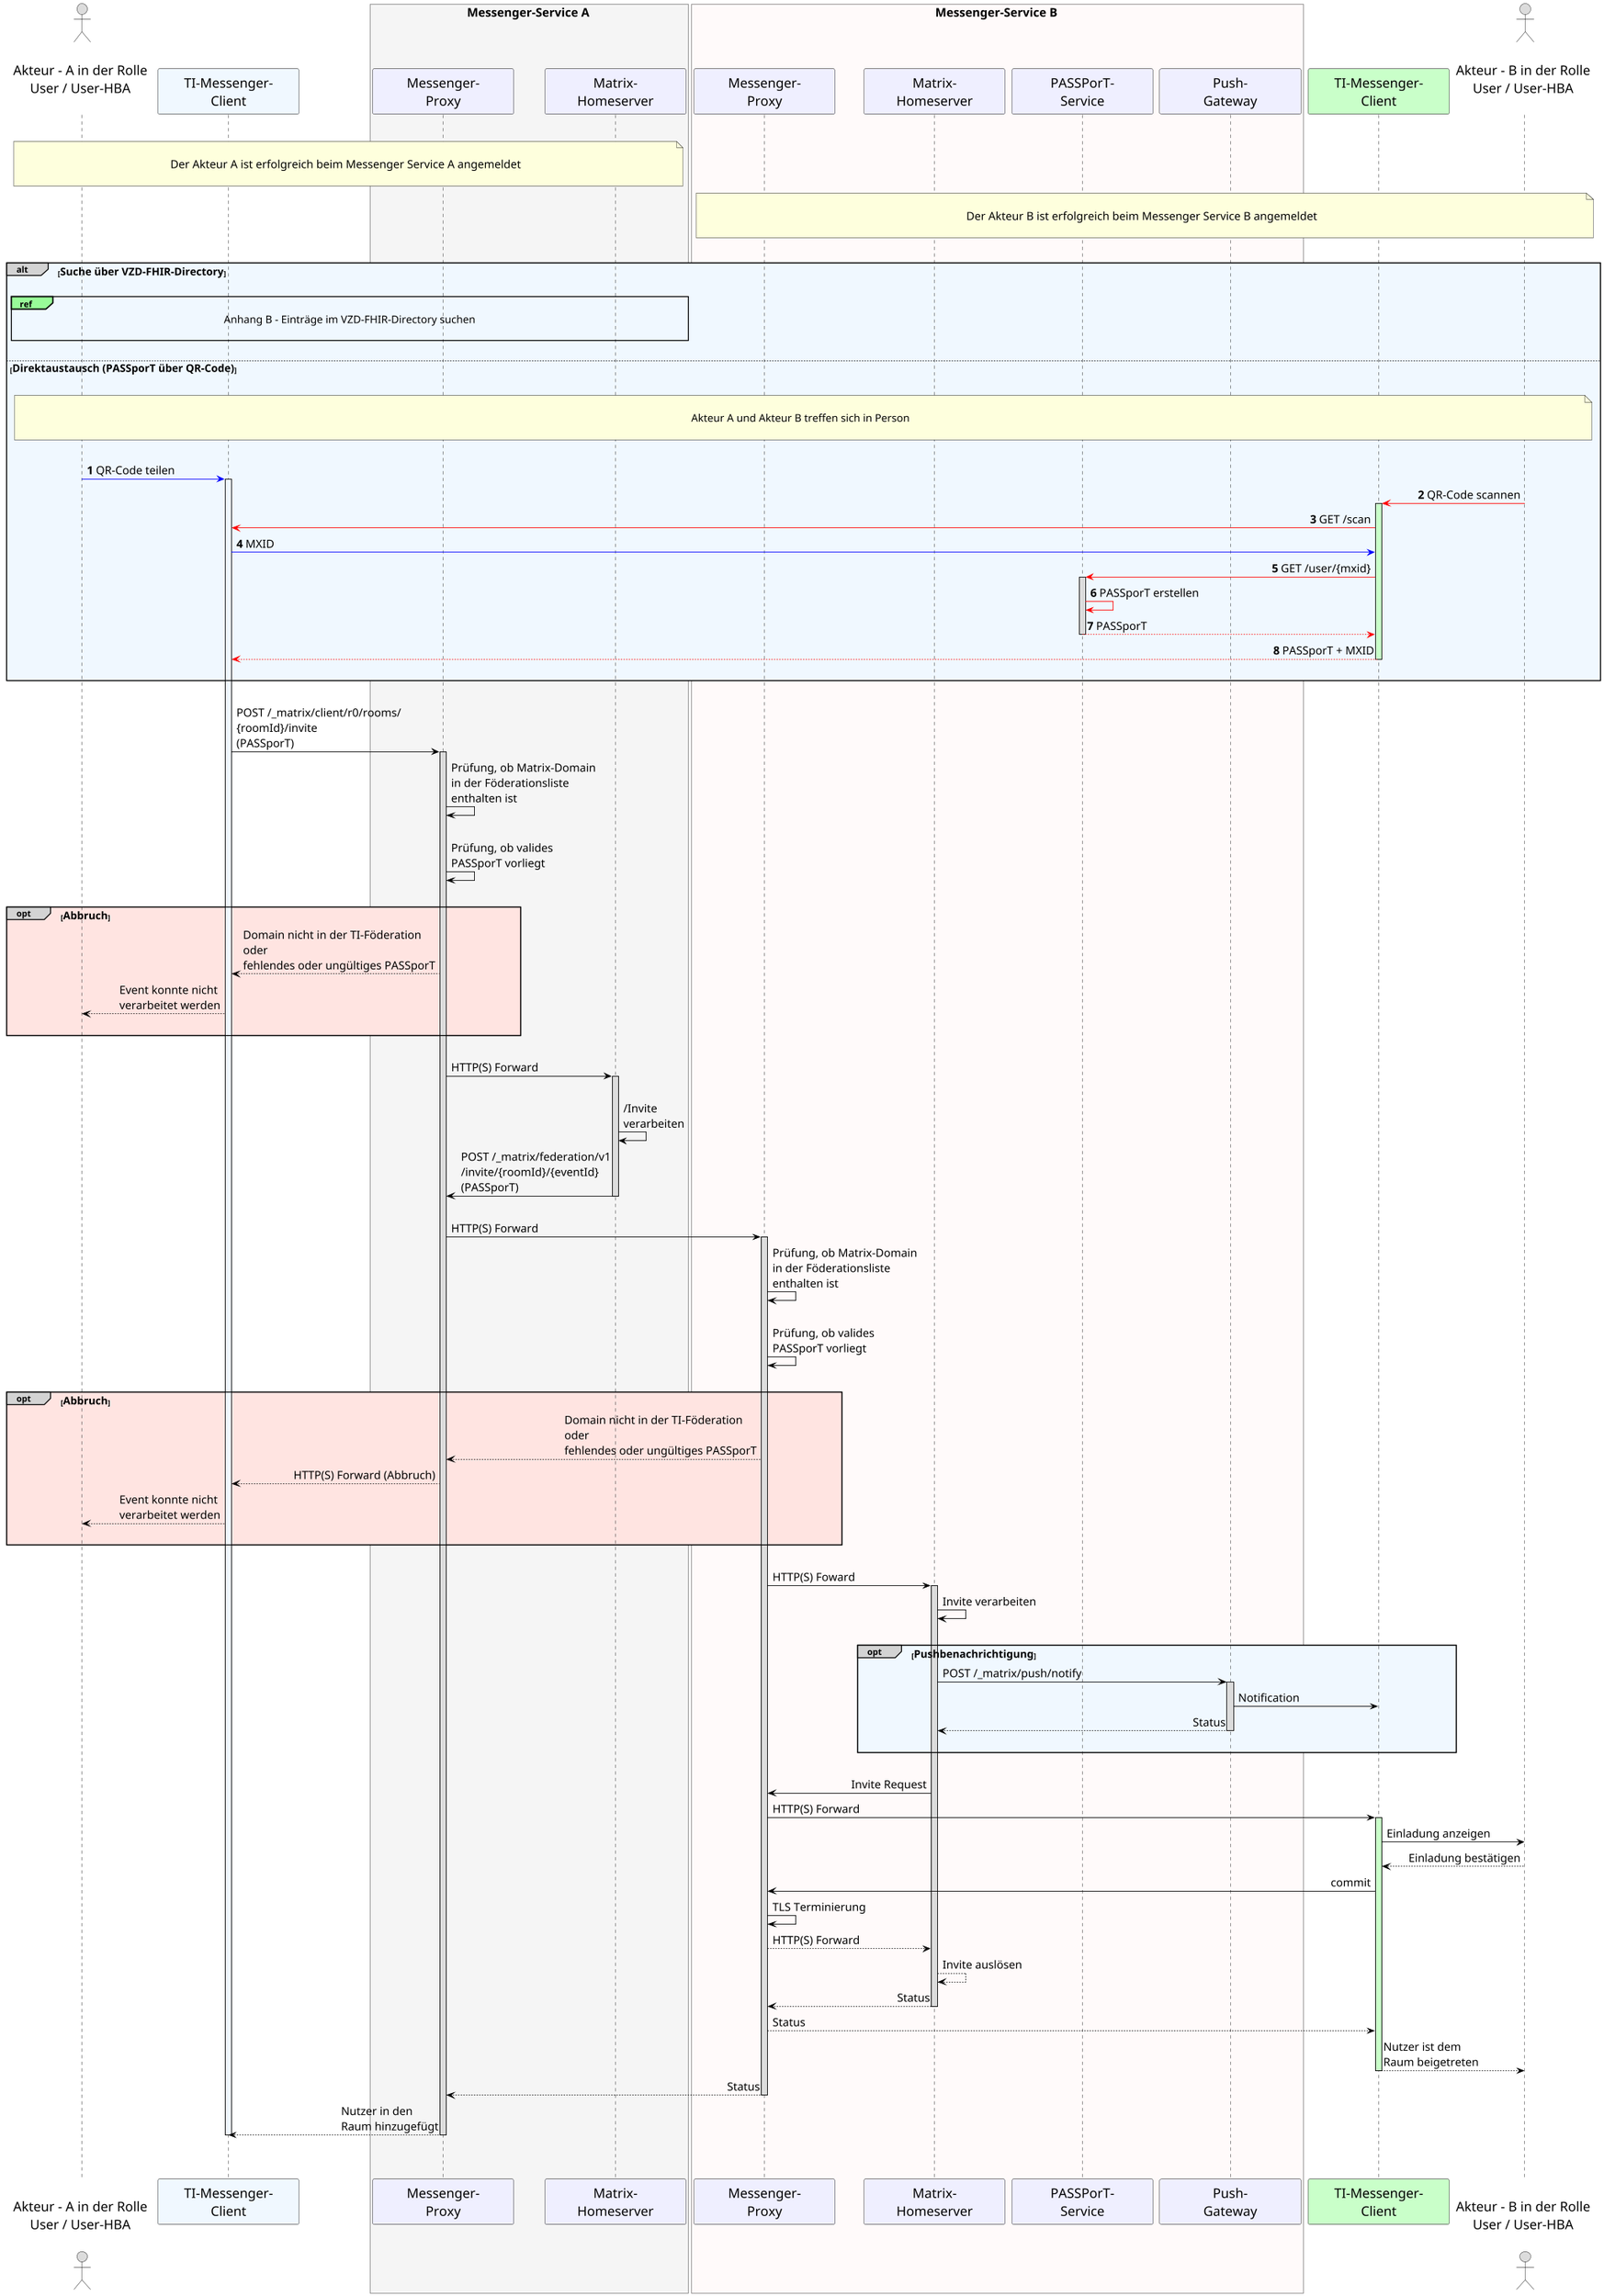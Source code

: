 /' 
# TI-Messenger 1.1
# TI-Messenger-Dienst
# UC - 10061
# Sequence Diagram
# Name: Einladung von Akteuren anderer Messenger-Services
'/

@startuml
skinparam sequenceMessageAlign direction
skinparam minClassWidth 200
skinparam BoxPadding 1
skinparam sequenceReferenceHeaderBackgroundColor palegreen
scale max 2048 width

skinparam sequence {
ArrowColor black
ArrowFontSize 17
ActorBorderColor black
LifeLineBorderColor black
LifeLineBackgroundColor Gainsboro

ParticipantBorderColor Motivation
ParticipantBackgroundColor Motivation
ParticipantFontName Impact
ParticipantFontSize 20
ParticipantFontColor black
ParticipantBorderColor Black
ParticipantBackgroundColor MOTIVATION

ActorBackgroundColor Gainsboro
ActorFontColor black
ActorFontSize 20
ActorFontName Aapex
}
    actor U1 as "\nAkteur - A in der Rolle\nUser / User-HBA\n"
    participant C1 as "TI-Messenger-\nClient" #AliceBlue
    box <size:18>Messenger-Service A</size> #WhiteSmoke
      participant MP1 as "Messenger-\nProxy"
      participant MH1 as "Matrix-\nHomeserver"
    end box
    box <size:18>Messenger-Service B</size> #Snow
    participant MP2 as "Messenger-\nProxy"
    participant MH2 as "Matrix-\nHomeserver"
    participant PS2 as "PASSPorT-\nService"
    participant PG2 as "Push-\nGateway"
    end box
    participant C2 as "TI-Messenger-\nClient" #TECHNOLOGY
    actor U2 as "\nAkteur - B in der Rolle\nUser / User-HBA\n"
    
|||
note over U1, MH1: \n<size:17>Der Akteur A ist erfolgreich beim Messenger Service A angemeldet</size>\n   
note over U2, MP2: \n<size:17>Der Akteur B ist erfolgreich beim Messenger Service B angemeldet</size>\n    
|||
    
    alt#LightGrey #AliceBlue  <size:16>Suche über VZD-FHIR-Directory</size>
      |||
      ref over U1, MH1 : <size:16>Anhang B - Einträge im VZD-FHIR-Directory suchen</size>\n
      |||
    
      else <size:16>Direktaustausch (PASSporT über QR-Code)</size>
         |||
         note over U1, U2: \n<size:16>Akteur A und Akteur B treffen sich in Person\n
         |||
         autonumber
         U1-[#0000FF]>C1: QR-Code teilen
          activate C1 #AliceBlue
         U2-[#red]>C2: QR-Code scannen
          activate C2 #TECHNOLOGY
         C2-[#red]>C1: GET /scan
         C1-[#0000FF]>C2: MXID
         C2-[#red]>PS2: GET /user/{mxid} 
          activate PS2
         PS2-[#red]>PS2: PASSporT erstellen
         PS2--[#red]>C2: PASSporT
          deactivate PS2
         C2--[#red]>C1: PASSporT + MXID
          deactivate C2
         autonumber stop
        |||
    end
    
    |||
    C1->MP1: POST /_matrix/client/r0/rooms/\n{roomId}/invite \n(PASSporT)
      activate MP1
    MP1->MP1: Prüfung, ob Matrix-Domain \nin der Föderationsliste \nenthalten ist
    |||
    MP1->MP1: Prüfung, ob valides \nPASSporT vorliegt
      |||
    opt#LightGrey #MistyRose <size:16>Abbruch</size>
      MP1-->C1: Domain nicht in der TI-Föderation \noder \nfehlendes oder ungültiges PASSporT
      C1-->U1: Event konnte nicht \nverarbeitet werden
      |||
    end
    |||
    MP1->MH1: HTTP(S) Forward
      activate MH1
      |||
    MH1->MH1: /Invite \nverarbeiten
    MH1->MP1: POST /_matrix/federation/v1\n/invite/{roomId}/{eventId} \n(PASSporT)
      deactivate MH1
      |||
    MP1->MP2: HTTP(S) Forward
      activate MP2
    MP2->MP2: Prüfung, ob Matrix-Domain \nin der Föderationsliste \nenthalten ist
    |||
    MP2->MP2: Prüfung, ob valides \nPASSporT vorliegt
      |||
    opt#LightGrey #MistyRose <size:16>Abbruch</size>
      MP2-->MP1: Domain nicht in der TI-Föderation \noder \nfehlendes oder ungültiges PASSporT
      MP1-->C1: HTTP(S) Forward (Abbruch)
      C1-->U1: Event konnte nicht \nverarbeitet werden
      |||
    end
    |||
    MP2->MH2: HTTP(S) Foward
      activate MH2
      MH2->MH2: Invite verarbeiten
      |||
      opt#LightGrey #AliceBlue <size:16>Pushbenachrichtigung</size>
        MH2->PG2: POST /_matrix/push/notify
          activate PG2
        PG2->C2: Notification
        PG2-->MH2: Status
          deactivate PG2
      |||
      end
      |||
        MH2->MP2: Invite Request
        MP2->C2: HTTP(S) Forward
          activate C2 #TECHNOLOGY
        C2->U2: Einladung anzeigen
        U2-->C2: Einladung bestätigen
        C2->MP2: commit
        MP2->MP2: TLS Terminierung
        MP2-->MH2: HTTP(S) Forward
        MH2-->MH2: Invite auslösen
        MH2-->MP2: Status
          deactivate MH2

        MP2-->C2: Status
        C2-->U2: Nutzer ist dem \nRaum beigetreten
          deactivate C2
        MP2-->MP1: Status 
          deactivate MP2
        MP1-->C1: Nutzer in den \nRaum hinzugefügt  
                  deactivate MP1
          deactivate C1
  |||
|||
@enduml

